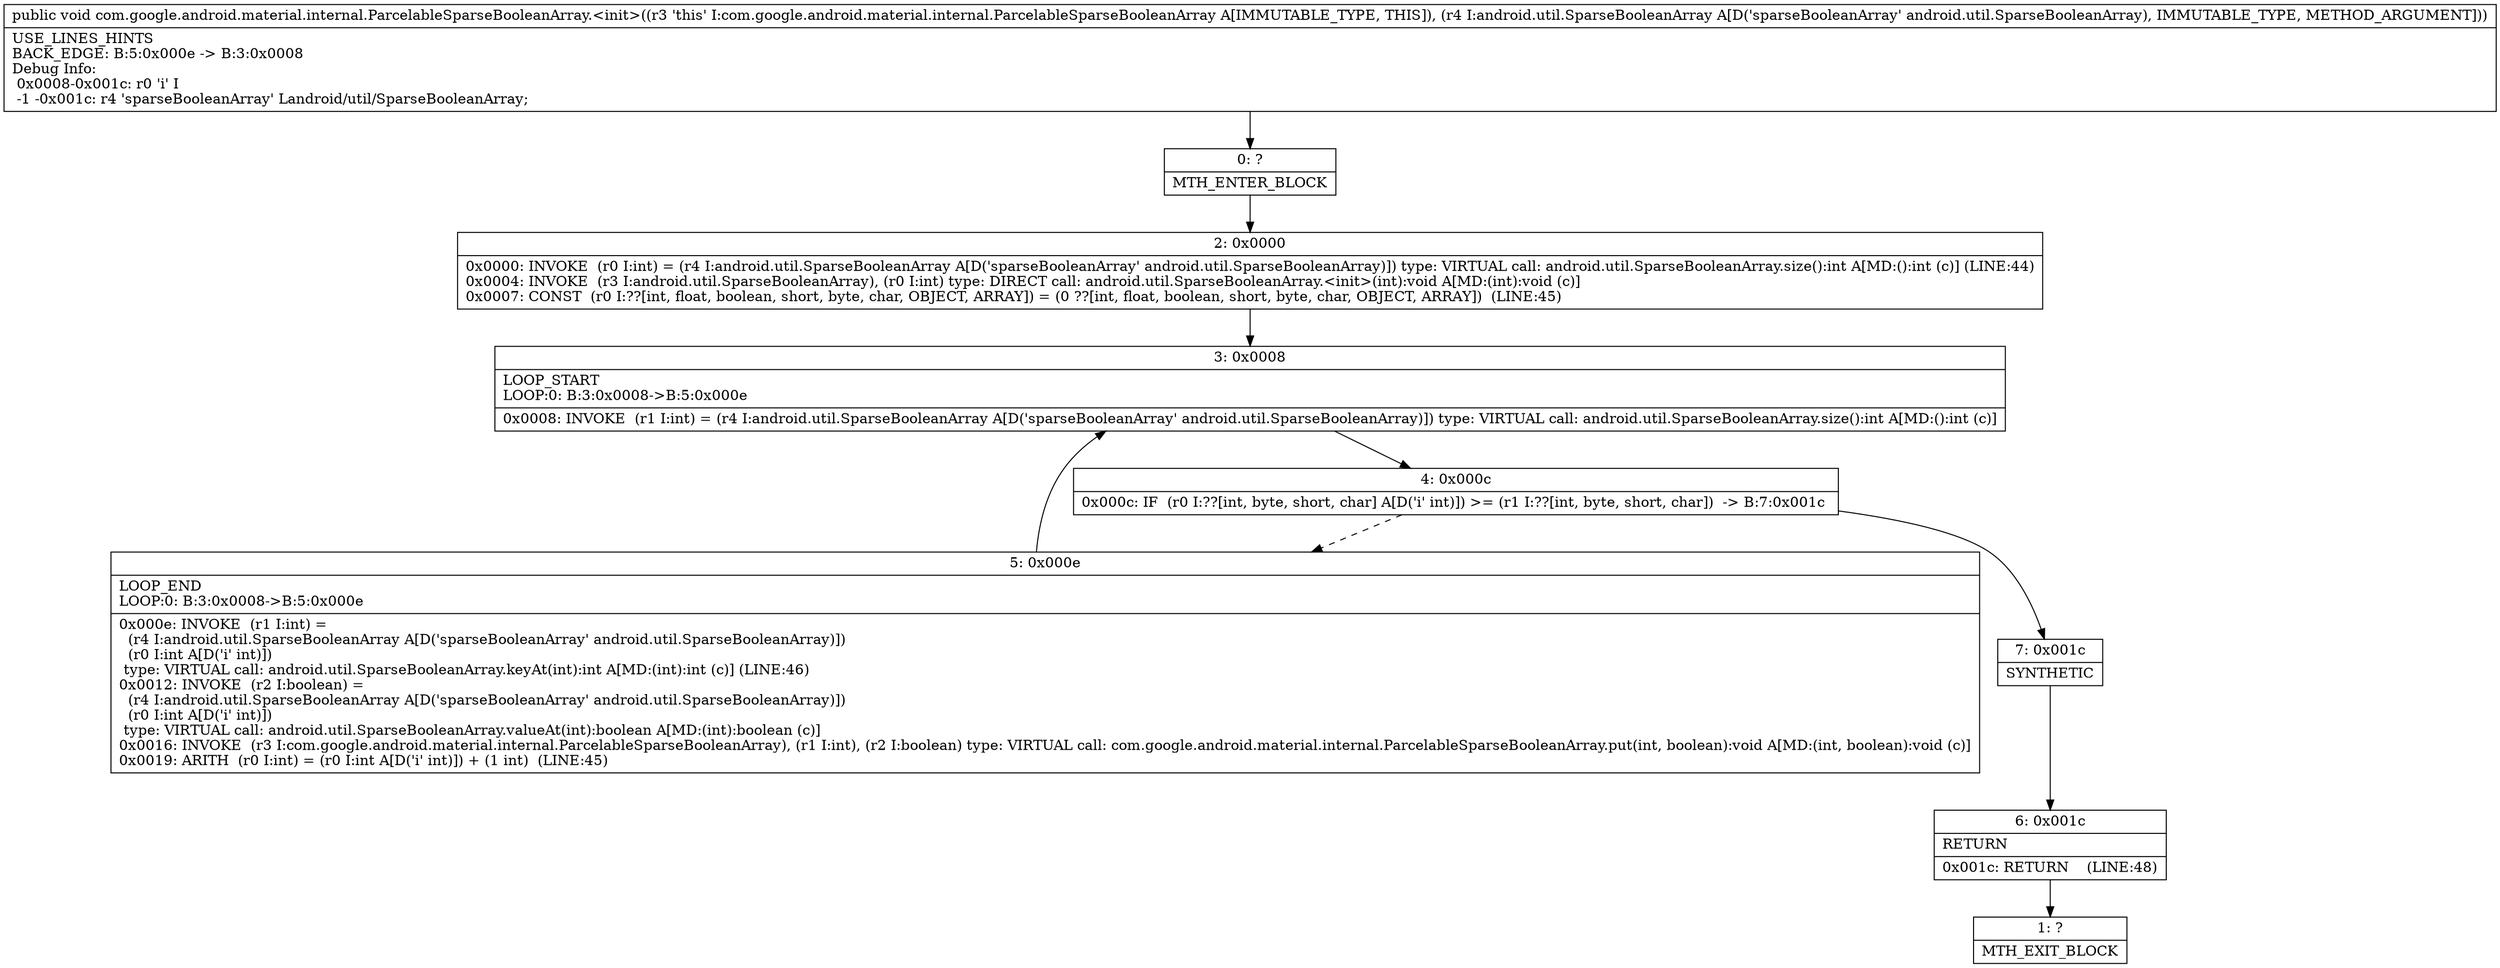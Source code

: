 digraph "CFG forcom.google.android.material.internal.ParcelableSparseBooleanArray.\<init\>(Landroid\/util\/SparseBooleanArray;)V" {
Node_0 [shape=record,label="{0\:\ ?|MTH_ENTER_BLOCK\l}"];
Node_2 [shape=record,label="{2\:\ 0x0000|0x0000: INVOKE  (r0 I:int) = (r4 I:android.util.SparseBooleanArray A[D('sparseBooleanArray' android.util.SparseBooleanArray)]) type: VIRTUAL call: android.util.SparseBooleanArray.size():int A[MD:():int (c)] (LINE:44)\l0x0004: INVOKE  (r3 I:android.util.SparseBooleanArray), (r0 I:int) type: DIRECT call: android.util.SparseBooleanArray.\<init\>(int):void A[MD:(int):void (c)]\l0x0007: CONST  (r0 I:??[int, float, boolean, short, byte, char, OBJECT, ARRAY]) = (0 ??[int, float, boolean, short, byte, char, OBJECT, ARRAY])  (LINE:45)\l}"];
Node_3 [shape=record,label="{3\:\ 0x0008|LOOP_START\lLOOP:0: B:3:0x0008\-\>B:5:0x000e\l|0x0008: INVOKE  (r1 I:int) = (r4 I:android.util.SparseBooleanArray A[D('sparseBooleanArray' android.util.SparseBooleanArray)]) type: VIRTUAL call: android.util.SparseBooleanArray.size():int A[MD:():int (c)]\l}"];
Node_4 [shape=record,label="{4\:\ 0x000c|0x000c: IF  (r0 I:??[int, byte, short, char] A[D('i' int)]) \>= (r1 I:??[int, byte, short, char])  \-\> B:7:0x001c \l}"];
Node_5 [shape=record,label="{5\:\ 0x000e|LOOP_END\lLOOP:0: B:3:0x0008\-\>B:5:0x000e\l|0x000e: INVOKE  (r1 I:int) = \l  (r4 I:android.util.SparseBooleanArray A[D('sparseBooleanArray' android.util.SparseBooleanArray)])\l  (r0 I:int A[D('i' int)])\l type: VIRTUAL call: android.util.SparseBooleanArray.keyAt(int):int A[MD:(int):int (c)] (LINE:46)\l0x0012: INVOKE  (r2 I:boolean) = \l  (r4 I:android.util.SparseBooleanArray A[D('sparseBooleanArray' android.util.SparseBooleanArray)])\l  (r0 I:int A[D('i' int)])\l type: VIRTUAL call: android.util.SparseBooleanArray.valueAt(int):boolean A[MD:(int):boolean (c)]\l0x0016: INVOKE  (r3 I:com.google.android.material.internal.ParcelableSparseBooleanArray), (r1 I:int), (r2 I:boolean) type: VIRTUAL call: com.google.android.material.internal.ParcelableSparseBooleanArray.put(int, boolean):void A[MD:(int, boolean):void (c)]\l0x0019: ARITH  (r0 I:int) = (r0 I:int A[D('i' int)]) + (1 int)  (LINE:45)\l}"];
Node_7 [shape=record,label="{7\:\ 0x001c|SYNTHETIC\l}"];
Node_6 [shape=record,label="{6\:\ 0x001c|RETURN\l|0x001c: RETURN    (LINE:48)\l}"];
Node_1 [shape=record,label="{1\:\ ?|MTH_EXIT_BLOCK\l}"];
MethodNode[shape=record,label="{public void com.google.android.material.internal.ParcelableSparseBooleanArray.\<init\>((r3 'this' I:com.google.android.material.internal.ParcelableSparseBooleanArray A[IMMUTABLE_TYPE, THIS]), (r4 I:android.util.SparseBooleanArray A[D('sparseBooleanArray' android.util.SparseBooleanArray), IMMUTABLE_TYPE, METHOD_ARGUMENT]))  | USE_LINES_HINTS\lBACK_EDGE: B:5:0x000e \-\> B:3:0x0008\lDebug Info:\l  0x0008\-0x001c: r0 'i' I\l  \-1 \-0x001c: r4 'sparseBooleanArray' Landroid\/util\/SparseBooleanArray;\l}"];
MethodNode -> Node_0;Node_0 -> Node_2;
Node_2 -> Node_3;
Node_3 -> Node_4;
Node_4 -> Node_5[style=dashed];
Node_4 -> Node_7;
Node_5 -> Node_3;
Node_7 -> Node_6;
Node_6 -> Node_1;
}

